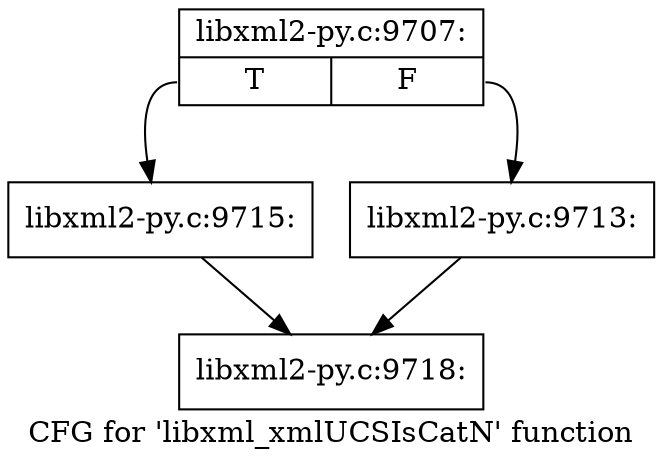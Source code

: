 digraph "CFG for 'libxml_xmlUCSIsCatN' function" {
	label="CFG for 'libxml_xmlUCSIsCatN' function";

	Node0x4546450 [shape=record,label="{libxml2-py.c:9707:|{<s0>T|<s1>F}}"];
	Node0x4546450:s0 -> Node0x3c862d0;
	Node0x4546450:s1 -> Node0x3c86280;
	Node0x3c86280 [shape=record,label="{libxml2-py.c:9713:}"];
	Node0x3c86280 -> Node0x3c84b40;
	Node0x3c862d0 [shape=record,label="{libxml2-py.c:9715:}"];
	Node0x3c862d0 -> Node0x3c84b40;
	Node0x3c84b40 [shape=record,label="{libxml2-py.c:9718:}"];
}
